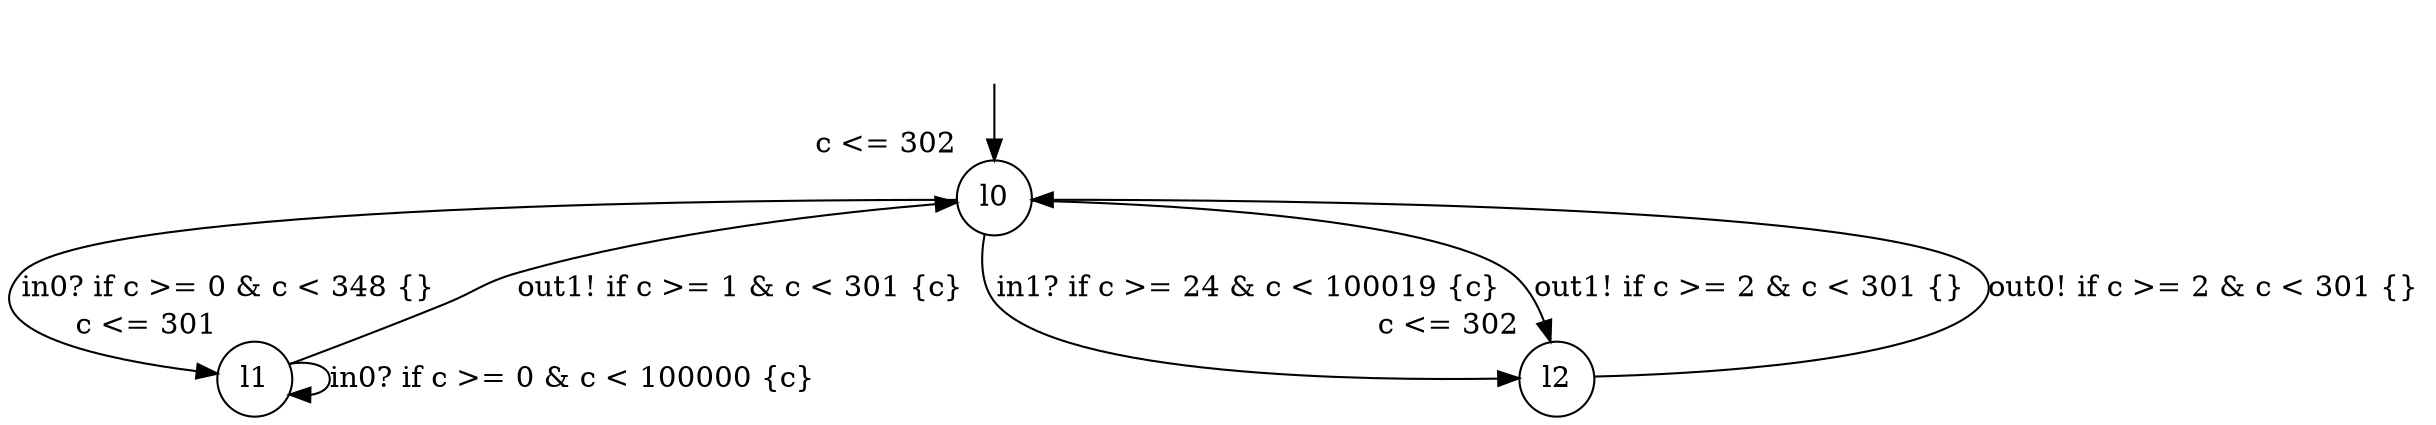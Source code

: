 digraph g {
__start0 [label="" shape="none"];
l0 [shape="circle" margin=0 label="l0", xlabel="c <= 302"];
l1 [shape="circle" margin=0 label="l1", xlabel="c <= 301"];
l2 [shape="circle" margin=0 label="l2", xlabel="c <= 302"];
l0 -> l1 [label="in0? if c >= 0 & c < 348 {} "];
l0 -> l2 [label="in1? if c >= 24 & c < 100019 {c} "];
l0 -> l2 [label="out1! if c >= 2 & c < 301 {} "];
l1 -> l1 [label="in0? if c >= 0 & c < 100000 {c} "];
l1 -> l0 [label="out1! if c >= 1 & c < 301 {c} "];
l2 -> l0 [label="out0! if c >= 2 & c < 301 {} "];
__start0 -> l0;
}

